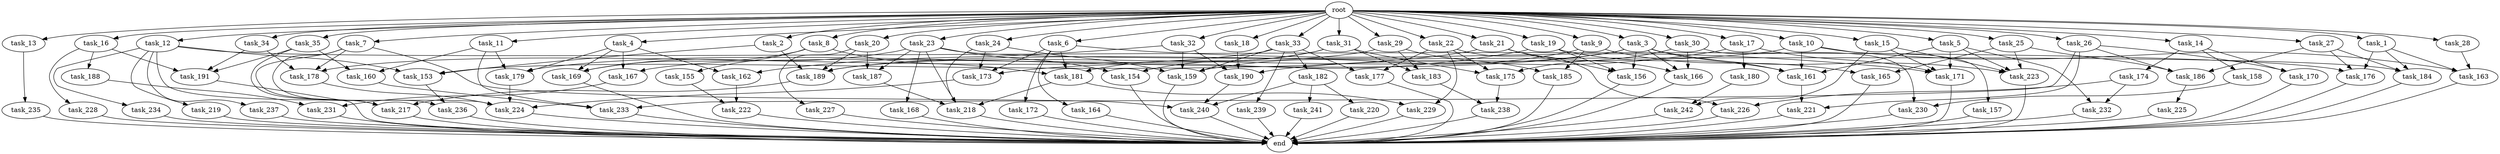 digraph G {
  task_217 [size="2422361554.944000"];
  task_12 [size="2.048000"];
  task_160 [size="1666447310.848000"];
  task_19 [size="2.048000"];
  task_180 [size="841813590.016000"];
  root [size="0.000000"];
  task_10 [size="2.048000"];
  task_168 [size="618475290.624000"];
  task_18 [size="2.048000"];
  task_219 [size="1717986918.400000"];
  task_189 [size="1597727834.112000"];
  task_183 [size="1992864825.344000"];
  task_161 [size="3023656976.384000"];
  task_4 [size="2.048000"];
  task_154 [size="2336462209.024000"];
  task_33 [size="2.048000"];
  task_235 [size="841813590.016000"];
  task_234 [size="1717986918.400000"];
  task_8 [size="2.048000"];
  task_15 [size="2.048000"];
  task_5 [size="2.048000"];
  end [size="0.000000"];
  task_228 [size="68719476.736000"];
  task_191 [size="1185410973.696000"];
  task_155 [size="154618822.656000"];
  task_169 [size="841813590.016000"];
  task_167 [size="343597383.680000"];
  task_218 [size="3384434229.248000"];
  task_14 [size="2.048000"];
  task_21 [size="2.048000"];
  task_241 [size="1099511627.776000"];
  task_16 [size="2.048000"];
  task_222 [size="3109556322.304000"];
  task_7 [size="2.048000"];
  task_242 [size="1460288880.640000"];
  task_186 [size="2147483648.000000"];
  task_227 [size="841813590.016000"];
  task_225 [size="1391569403.904000"];
  task_221 [size="2491081031.680000"];
  task_26 [size="2.048000"];
  task_177 [size="687194767.360000"];
  task_239 [size="618475290.624000"];
  task_220 [size="1099511627.776000"];
  task_158 [size="1717986918.400000"];
  task_229 [size="687194767.360000"];
  task_30 [size="2.048000"];
  task_172 [size="68719476.736000"];
  task_164 [size="68719476.736000"];
  task_226 [size="343597383.680000"];
  task_174 [size="1717986918.400000"];
  task_171 [size="4020089389.056000"];
  task_165 [size="1236950581.248000"];
  task_179 [size="1529008357.376000"];
  task_175 [size="1855425871.872000"];
  task_27 [size="2.048000"];
  task_223 [size="3796751089.664000"];
  task_237 [size="1717986918.400000"];
  task_231 [size="498216206.336000"];
  task_17 [size="2.048000"];
  task_166 [size="412316860.416000"];
  task_31 [size="2.048000"];
  task_170 [size="2817498546.176000"];
  task_2 [size="2.048000"];
  task_153 [size="2061584302.080000"];
  task_35 [size="2.048000"];
  task_3 [size="2.048000"];
  task_187 [size="1460288880.640000"];
  task_230 [size="498216206.336000"];
  task_181 [size="1941325217.792000"];
  task_162 [size="910533066.752000"];
  task_232 [size="1992864825.344000"];
  task_184 [size="1116691496.960000"];
  task_22 [size="2.048000"];
  task_159 [size="3796751089.664000"];
  task_29 [size="2.048000"];
  task_28 [size="2.048000"];
  task_176 [size="2216203124.736000"];
  task_163 [size="2078764171.264000"];
  task_182 [size="618475290.624000"];
  task_233 [size="3590592659.456000"];
  task_23 [size="2.048000"];
  task_190 [size="2302102470.656000"];
  task_224 [size="3934190043.136000"];
  task_6 [size="2.048000"];
  task_32 [size="2.048000"];
  task_188 [size="68719476.736000"];
  task_20 [size="2.048000"];
  task_238 [size="773094113.280000"];
  task_9 [size="2.048000"];
  task_236 [size="704374636.544000"];
  task_1 [size="2.048000"];
  task_185 [size="893353197.568000"];
  task_156 [size="962072674.304000"];
  task_173 [size="2405181685.760000"];
  task_34 [size="2.048000"];
  task_240 [size="1597727834.112000"];
  task_25 [size="2.048000"];
  task_157 [size="618475290.624000"];
  task_178 [size="1889785610.240000"];
  task_13 [size="2.048000"];
  task_24 [size="2.048000"];
  task_11 [size="2.048000"];

  task_217 -> end [size="1.000000"];
  task_12 -> task_234 [size="838860800.000000"];
  task_12 -> task_153 [size="838860800.000000"];
  task_12 -> task_176 [size="838860800.000000"];
  task_12 -> task_224 [size="838860800.000000"];
  task_12 -> task_219 [size="838860800.000000"];
  task_12 -> task_237 [size="838860800.000000"];
  task_160 -> task_233 [size="536870912.000000"];
  task_19 -> task_156 [size="301989888.000000"];
  task_19 -> task_161 [size="301989888.000000"];
  task_19 -> task_173 [size="301989888.000000"];
  task_180 -> task_242 [size="33554432.000000"];
  root -> task_12 [size="1.000000"];
  root -> task_35 [size="1.000000"];
  root -> task_14 [size="1.000000"];
  root -> task_21 [size="1.000000"];
  root -> task_6 [size="1.000000"];
  root -> task_32 [size="1.000000"];
  root -> task_19 [size="1.000000"];
  root -> task_20 [size="1.000000"];
  root -> task_16 [size="1.000000"];
  root -> task_9 [size="1.000000"];
  root -> task_31 [size="1.000000"];
  root -> task_10 [size="1.000000"];
  root -> task_1 [size="1.000000"];
  root -> task_18 [size="1.000000"];
  root -> task_5 [size="1.000000"];
  root -> task_2 [size="1.000000"];
  root -> task_4 [size="1.000000"];
  root -> task_27 [size="1.000000"];
  root -> task_23 [size="1.000000"];
  root -> task_3 [size="1.000000"];
  root -> task_26 [size="1.000000"];
  root -> task_7 [size="1.000000"];
  root -> task_34 [size="1.000000"];
  root -> task_17 [size="1.000000"];
  root -> task_33 [size="1.000000"];
  root -> task_15 [size="1.000000"];
  root -> task_22 [size="1.000000"];
  root -> task_29 [size="1.000000"];
  root -> task_8 [size="1.000000"];
  root -> task_30 [size="1.000000"];
  root -> task_13 [size="1.000000"];
  root -> task_25 [size="1.000000"];
  root -> task_24 [size="1.000000"];
  root -> task_11 [size="1.000000"];
  root -> task_28 [size="1.000000"];
  task_10 -> task_163 [size="301989888.000000"];
  task_10 -> task_161 [size="301989888.000000"];
  task_10 -> task_157 [size="301989888.000000"];
  task_10 -> task_189 [size="301989888.000000"];
  task_168 -> end [size="1.000000"];
  task_18 -> task_190 [size="301989888.000000"];
  task_219 -> end [size="1.000000"];
  task_189 -> task_217 [size="838860800.000000"];
  task_183 -> task_238 [size="301989888.000000"];
  task_161 -> task_221 [size="679477248.000000"];
  task_4 -> task_169 [size="33554432.000000"];
  task_4 -> task_167 [size="33554432.000000"];
  task_4 -> task_179 [size="33554432.000000"];
  task_4 -> task_162 [size="33554432.000000"];
  task_154 -> end [size="1.000000"];
  task_33 -> task_178 [size="301989888.000000"];
  task_33 -> task_177 [size="301989888.000000"];
  task_33 -> task_239 [size="301989888.000000"];
  task_33 -> task_159 [size="301989888.000000"];
  task_33 -> task_182 [size="301989888.000000"];
  task_235 -> end [size="1.000000"];
  task_234 -> end [size="1.000000"];
  task_8 -> task_155 [size="75497472.000000"];
  task_8 -> task_169 [size="75497472.000000"];
  task_8 -> task_181 [size="75497472.000000"];
  task_15 -> task_223 [size="679477248.000000"];
  task_15 -> task_242 [size="679477248.000000"];
  task_15 -> task_171 [size="679477248.000000"];
  task_5 -> task_232 [size="838860800.000000"];
  task_5 -> task_223 [size="838860800.000000"];
  task_5 -> task_161 [size="838860800.000000"];
  task_5 -> task_171 [size="838860800.000000"];
  task_228 -> end [size="1.000000"];
  task_191 -> end [size="1.000000"];
  task_155 -> task_222 [size="679477248.000000"];
  task_169 -> end [size="1.000000"];
  task_167 -> task_231 [size="33554432.000000"];
  task_218 -> end [size="1.000000"];
  task_14 -> task_170 [size="838860800.000000"];
  task_14 -> task_158 [size="838860800.000000"];
  task_14 -> task_174 [size="838860800.000000"];
  task_21 -> task_156 [size="134217728.000000"];
  task_21 -> task_153 [size="134217728.000000"];
  task_21 -> task_166 [size="134217728.000000"];
  task_241 -> end [size="1.000000"];
  task_16 -> task_188 [size="33554432.000000"];
  task_16 -> task_228 [size="33554432.000000"];
  task_16 -> task_191 [size="33554432.000000"];
  task_222 -> end [size="1.000000"];
  task_7 -> task_217 [size="209715200.000000"];
  task_7 -> task_236 [size="209715200.000000"];
  task_7 -> task_178 [size="209715200.000000"];
  task_7 -> task_240 [size="209715200.000000"];
  task_242 -> end [size="1.000000"];
  task_186 -> task_225 [size="679477248.000000"];
  task_227 -> end [size="1.000000"];
  task_225 -> end [size="1.000000"];
  task_221 -> end [size="1.000000"];
  task_26 -> task_170 [size="536870912.000000"];
  task_26 -> task_186 [size="536870912.000000"];
  task_26 -> task_221 [size="536870912.000000"];
  task_26 -> task_233 [size="536870912.000000"];
  task_177 -> end [size="1.000000"];
  task_239 -> end [size="1.000000"];
  task_220 -> end [size="1.000000"];
  task_158 -> task_230 [size="209715200.000000"];
  task_229 -> end [size="1.000000"];
  task_30 -> task_175 [size="33554432.000000"];
  task_30 -> task_230 [size="33554432.000000"];
  task_30 -> task_166 [size="33554432.000000"];
  task_172 -> end [size="1.000000"];
  task_164 -> end [size="1.000000"];
  task_226 -> end [size="1.000000"];
  task_174 -> task_232 [size="134217728.000000"];
  task_174 -> task_226 [size="134217728.000000"];
  task_171 -> end [size="1.000000"];
  task_165 -> end [size="1.000000"];
  task_179 -> task_224 [size="209715200.000000"];
  task_175 -> task_238 [size="75497472.000000"];
  task_27 -> task_184 [size="209715200.000000"];
  task_27 -> task_176 [size="209715200.000000"];
  task_27 -> task_186 [size="209715200.000000"];
  task_223 -> end [size="1.000000"];
  task_237 -> end [size="1.000000"];
  task_231 -> end [size="1.000000"];
  task_17 -> task_180 [size="411041792.000000"];
  task_17 -> task_190 [size="411041792.000000"];
  task_17 -> task_171 [size="411041792.000000"];
  task_166 -> end [size="1.000000"];
  task_31 -> task_183 [size="838860800.000000"];
  task_31 -> task_175 [size="838860800.000000"];
  task_31 -> task_154 [size="838860800.000000"];
  task_31 -> task_181 [size="838860800.000000"];
  task_170 -> end [size="1.000000"];
  task_2 -> task_153 [size="33554432.000000"];
  task_2 -> task_189 [size="33554432.000000"];
  task_153 -> task_236 [size="134217728.000000"];
  task_35 -> task_217 [size="134217728.000000"];
  task_35 -> task_160 [size="134217728.000000"];
  task_35 -> task_191 [size="134217728.000000"];
  task_3 -> task_156 [size="33554432.000000"];
  task_3 -> task_161 [size="33554432.000000"];
  task_3 -> task_179 [size="33554432.000000"];
  task_3 -> task_166 [size="33554432.000000"];
  task_3 -> task_223 [size="33554432.000000"];
  task_3 -> task_189 [size="33554432.000000"];
  task_187 -> task_218 [size="209715200.000000"];
  task_230 -> end [size="1.000000"];
  task_181 -> task_218 [size="301989888.000000"];
  task_181 -> task_229 [size="301989888.000000"];
  task_162 -> task_222 [size="838860800.000000"];
  task_232 -> end [size="1.000000"];
  task_184 -> end [size="1.000000"];
  task_22 -> task_175 [size="33554432.000000"];
  task_22 -> task_177 [size="33554432.000000"];
  task_22 -> task_226 [size="33554432.000000"];
  task_22 -> task_229 [size="33554432.000000"];
  task_159 -> end [size="1.000000"];
  task_29 -> task_183 [size="134217728.000000"];
  task_29 -> task_167 [size="134217728.000000"];
  task_29 -> task_185 [size="134217728.000000"];
  task_28 -> task_163 [size="679477248.000000"];
  task_176 -> end [size="1.000000"];
  task_163 -> end [size="1.000000"];
  task_182 -> task_240 [size="536870912.000000"];
  task_182 -> task_220 [size="536870912.000000"];
  task_182 -> task_241 [size="536870912.000000"];
  task_233 -> end [size="1.000000"];
  task_23 -> task_168 [size="301989888.000000"];
  task_23 -> task_184 [size="301989888.000000"];
  task_23 -> task_169 [size="301989888.000000"];
  task_23 -> task_218 [size="301989888.000000"];
  task_23 -> task_187 [size="301989888.000000"];
  task_23 -> task_154 [size="301989888.000000"];
  task_190 -> task_240 [size="33554432.000000"];
  task_224 -> end [size="1.000000"];
  task_6 -> task_172 [size="33554432.000000"];
  task_6 -> task_164 [size="33554432.000000"];
  task_6 -> task_173 [size="33554432.000000"];
  task_6 -> task_181 [size="33554432.000000"];
  task_6 -> task_171 [size="33554432.000000"];
  task_32 -> task_190 [size="411041792.000000"];
  task_32 -> task_159 [size="411041792.000000"];
  task_32 -> task_162 [size="411041792.000000"];
  task_188 -> task_231 [size="209715200.000000"];
  task_20 -> task_187 [size="411041792.000000"];
  task_20 -> task_227 [size="411041792.000000"];
  task_20 -> task_189 [size="411041792.000000"];
  task_238 -> end [size="1.000000"];
  task_9 -> task_165 [size="301989888.000000"];
  task_9 -> task_159 [size="301989888.000000"];
  task_9 -> task_185 [size="301989888.000000"];
  task_236 -> end [size="1.000000"];
  task_1 -> task_163 [size="33554432.000000"];
  task_1 -> task_184 [size="33554432.000000"];
  task_1 -> task_176 [size="33554432.000000"];
  task_185 -> end [size="1.000000"];
  task_156 -> end [size="1.000000"];
  task_173 -> task_224 [size="838860800.000000"];
  task_34 -> task_191 [size="411041792.000000"];
  task_34 -> task_178 [size="411041792.000000"];
  task_240 -> end [size="1.000000"];
  task_25 -> task_165 [size="301989888.000000"];
  task_25 -> task_186 [size="301989888.000000"];
  task_25 -> task_223 [size="301989888.000000"];
  task_157 -> end [size="1.000000"];
  task_178 -> task_224 [size="33554432.000000"];
  task_13 -> task_235 [size="411041792.000000"];
  task_24 -> task_173 [size="838860800.000000"];
  task_24 -> task_218 [size="838860800.000000"];
  task_24 -> task_159 [size="838860800.000000"];
  task_11 -> task_160 [size="679477248.000000"];
  task_11 -> task_233 [size="679477248.000000"];
  task_11 -> task_179 [size="679477248.000000"];
}
